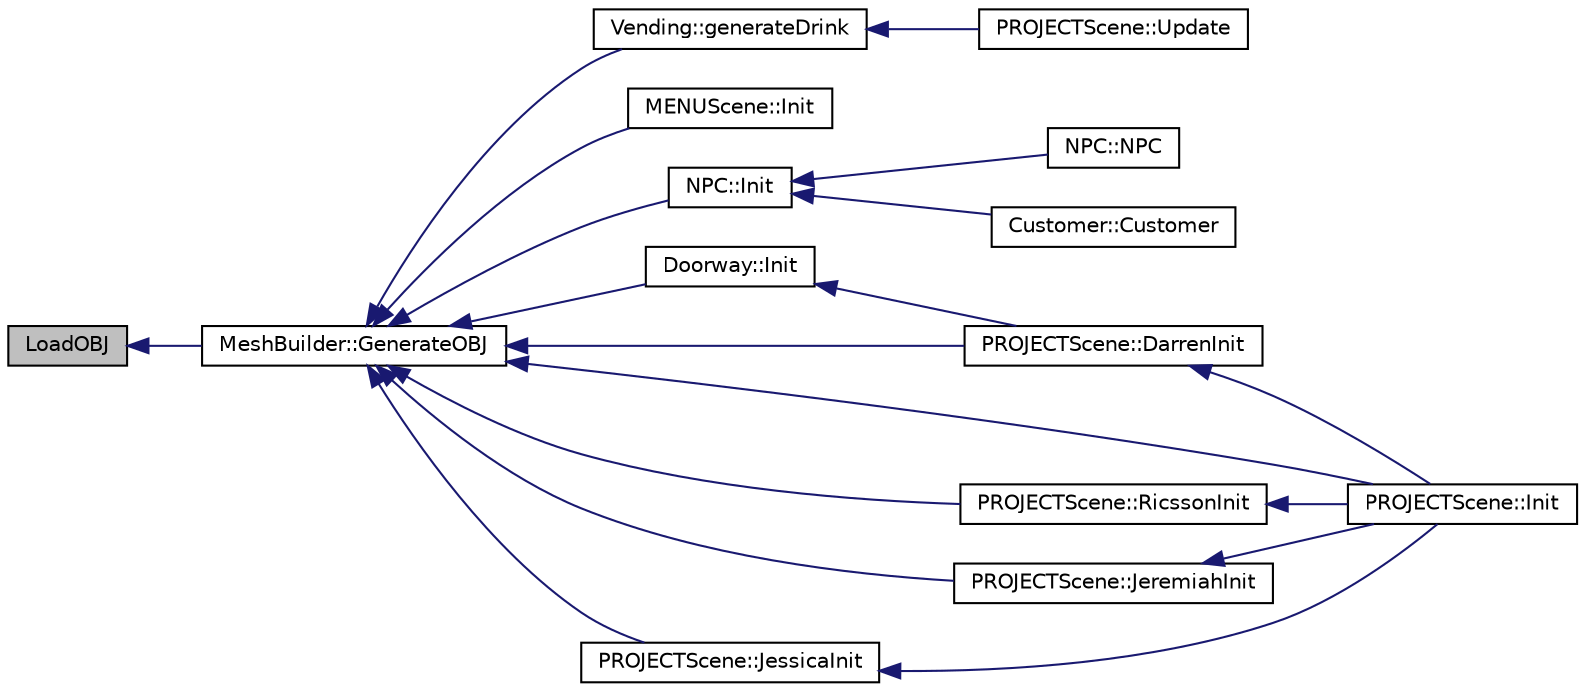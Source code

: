 digraph "LoadOBJ"
{
  bgcolor="transparent";
  edge [fontname="Helvetica",fontsize="10",labelfontname="Helvetica",labelfontsize="10"];
  node [fontname="Helvetica",fontsize="10",shape=record];
  rankdir="LR";
  Node1 [label="LoadOBJ",height=0.2,width=0.4,color="black", fillcolor="grey75", style="filled", fontcolor="black"];
  Node1 -> Node2 [dir="back",color="midnightblue",fontsize="10",style="solid",fontname="Helvetica"];
  Node2 [label="MeshBuilder::GenerateOBJ",height=0.2,width=0.4,color="black",URL="$classMeshBuilder.html#aba87550d7726a610c911fbb977fd3575"];
  Node2 -> Node3 [dir="back",color="midnightblue",fontsize="10",style="solid",fontname="Helvetica"];
  Node3 [label="Vending::generateDrink",height=0.2,width=0.4,color="black",URL="$classVending.html#ab21ff490ce398aab1ff1fa0a4b54f5c9"];
  Node3 -> Node4 [dir="back",color="midnightblue",fontsize="10",style="solid",fontname="Helvetica"];
  Node4 [label="PROJECTScene::Update",height=0.2,width=0.4,color="black",URL="$classPROJECTScene.html#ab4521f32fd8e1e5901c9896404e09789",tooltip="Upadte. "];
  Node2 -> Node5 [dir="back",color="midnightblue",fontsize="10",style="solid",fontname="Helvetica"];
  Node5 [label="MENUScene::Init",height=0.2,width=0.4,color="black",URL="$classMENUScene.html#aaff86a398e897cfe7c2911e691377c0b"];
  Node2 -> Node6 [dir="back",color="midnightblue",fontsize="10",style="solid",fontname="Helvetica"];
  Node6 [label="NPC::Init",height=0.2,width=0.4,color="black",URL="$classNPC.html#a6674302d1e96b04cdbf98ac01bc41448",tooltip="Initializer. "];
  Node6 -> Node7 [dir="back",color="midnightblue",fontsize="10",style="solid",fontname="Helvetica"];
  Node7 [label="NPC::NPC",height=0.2,width=0.4,color="black",URL="$classNPC.html#af28ce051772f77e3b3c95545067d5ef5"];
  Node6 -> Node8 [dir="back",color="midnightblue",fontsize="10",style="solid",fontname="Helvetica"];
  Node8 [label="Customer::Customer",height=0.2,width=0.4,color="black",URL="$classCustomer.html#abcc8fae9701e5ba9d7d6fe44498b34e3"];
  Node2 -> Node9 [dir="back",color="midnightblue",fontsize="10",style="solid",fontname="Helvetica"];
  Node9 [label="Doorway::Init",height=0.2,width=0.4,color="black",URL="$classDoorway.html#aed789047130006d3ad9afe8b5be693ef"];
  Node9 -> Node10 [dir="back",color="midnightblue",fontsize="10",style="solid",fontname="Helvetica"];
  Node10 [label="PROJECTScene::DarrenInit",height=0.2,width=0.4,color="black",URL="$classPROJECTScene.html#a7916565f6475608926ab183e11125904",tooltip="Initializers. "];
  Node10 -> Node11 [dir="back",color="midnightblue",fontsize="10",style="solid",fontname="Helvetica"];
  Node11 [label="PROJECTScene::Init",height=0.2,width=0.4,color="black",URL="$classPROJECTScene.html#abf925c2837510a313b8645b20fbf91d7",tooltip="Initializers. "];
  Node2 -> Node12 [dir="back",color="midnightblue",fontsize="10",style="solid",fontname="Helvetica"];
  Node12 [label="PROJECTScene::RicssonInit",height=0.2,width=0.4,color="black",URL="$classPROJECTScene.html#ab2f2f2e5df135948e5505d9978d46b75",tooltip="Initializers. "];
  Node12 -> Node11 [dir="back",color="midnightblue",fontsize="10",style="solid",fontname="Helvetica"];
  Node2 -> Node13 [dir="back",color="midnightblue",fontsize="10",style="solid",fontname="Helvetica"];
  Node13 [label="PROJECTScene::JeremiahInit",height=0.2,width=0.4,color="black",URL="$classPROJECTScene.html#aad5e71b6898152054906af5515c3e200",tooltip="Initializers. "];
  Node13 -> Node11 [dir="back",color="midnightblue",fontsize="10",style="solid",fontname="Helvetica"];
  Node2 -> Node14 [dir="back",color="midnightblue",fontsize="10",style="solid",fontname="Helvetica"];
  Node14 [label="PROJECTScene::JessicaInit",height=0.2,width=0.4,color="black",URL="$classPROJECTScene.html#ac6e69ba221c7faf13495dc6d3254baa7",tooltip="Initializers. "];
  Node14 -> Node11 [dir="back",color="midnightblue",fontsize="10",style="solid",fontname="Helvetica"];
  Node2 -> Node10 [dir="back",color="midnightblue",fontsize="10",style="solid",fontname="Helvetica"];
  Node2 -> Node11 [dir="back",color="midnightblue",fontsize="10",style="solid",fontname="Helvetica"];
}
